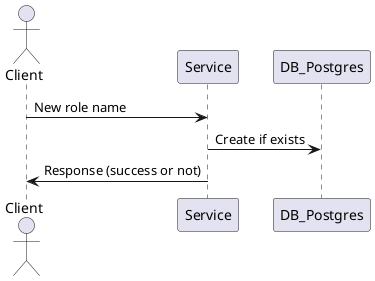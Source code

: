 @startuml
actor Client
Client -> Service: New role name
Service -> DB_Postgres: Create if exists
Service -> Client: Response (success or not)
@enduml